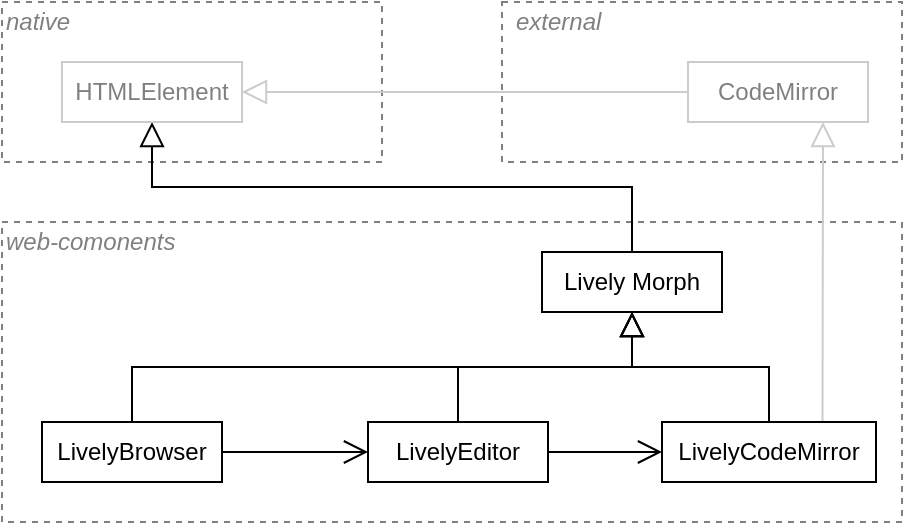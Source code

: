 <mxfile version="12.1.4" type="github" pages="1">
  <diagram name="Page-1" id="97a40813-6b03-0c74-37c1-0168de264b11">
    <mxGraphModel dx="677" dy="478" grid="1" gridSize="10" guides="1" tooltips="1" connect="1" arrows="1" fold="1" page="1" pageScale="1" pageWidth="1169" pageHeight="827" background="#ffffff" math="0" shadow="0">
      <root>
        <mxCell id="0"/>
        <mxCell id="1" parent="0"/>
        <mxCell id="lUxXpUzoLw0f5v7gHDcz-55" value="" style="rounded=0;whiteSpace=wrap;html=1;fillColor=none;dashed=1;strokeColor=#808080;" vertex="1" parent="1">
          <mxGeometry x="30" y="30" width="190" height="80" as="geometry"/>
        </mxCell>
        <mxCell id="lUxXpUzoLw0f5v7gHDcz-57" value="" style="rounded=0;whiteSpace=wrap;html=1;fillColor=none;dashed=1;strokeColor=#808080;" vertex="1" parent="1">
          <mxGeometry x="280" y="30" width="200" height="80" as="geometry"/>
        </mxCell>
        <mxCell id="lUxXpUzoLw0f5v7gHDcz-16" value="" style="rounded=0;whiteSpace=wrap;html=1;fillColor=none;dashed=1;strokeColor=#808080;" vertex="1" parent="1">
          <mxGeometry x="30" y="140" width="450" height="150" as="geometry"/>
        </mxCell>
        <mxCell id="lUxXpUzoLw0f5v7gHDcz-12" style="edgeStyle=orthogonalEdgeStyle;rounded=0;orthogonalLoop=1;jettySize=auto;html=1;exitX=0.5;exitY=0;exitDx=0;exitDy=0;endArrow=block;endFill=0;strokeWidth=1;endSize=10;entryX=0.5;entryY=1;entryDx=0;entryDy=0;" edge="1" parent="1" source="lUxXpUzoLw0f5v7gHDcz-48" target="lUxXpUzoLw0f5v7gHDcz-53">
          <mxGeometry relative="1" as="geometry">
            <mxPoint x="390" y="96" as="targetPoint"/>
            <mxPoint x="90.333" y="249.667" as="sourcePoint"/>
          </mxGeometry>
        </mxCell>
        <mxCell id="lUxXpUzoLw0f5v7gHDcz-13" style="edgeStyle=orthogonalEdgeStyle;rounded=0;orthogonalLoop=1;jettySize=auto;html=1;entryX=0.5;entryY=1;entryDx=0;entryDy=0;endArrow=block;endFill=0;strokeWidth=1;endSize=10;exitX=0.5;exitY=0;exitDx=0;exitDy=0;" edge="1" parent="1" source="lUxXpUzoLw0f5v7gHDcz-43" target="lUxXpUzoLw0f5v7gHDcz-53">
          <mxGeometry relative="1" as="geometry">
            <mxPoint x="280.333" y="96.333" as="targetPoint"/>
            <mxPoint x="255" y="250" as="sourcePoint"/>
          </mxGeometry>
        </mxCell>
        <mxCell id="lUxXpUzoLw0f5v7gHDcz-14" style="edgeStyle=orthogonalEdgeStyle;rounded=0;orthogonalLoop=1;jettySize=auto;html=1;exitX=0.5;exitY=0;exitDx=0;exitDy=0;entryX=0.5;entryY=1;entryDx=0;entryDy=0;endArrow=block;endFill=0;strokeWidth=1;endSize=10;" edge="1" parent="1" source="lUxXpUzoLw0f5v7gHDcz-50" target="lUxXpUzoLw0f5v7gHDcz-53">
          <mxGeometry relative="1" as="geometry">
            <mxPoint x="410.333" y="249.667" as="sourcePoint"/>
            <mxPoint x="280.333" y="96.333" as="targetPoint"/>
          </mxGeometry>
        </mxCell>
        <mxCell id="lUxXpUzoLw0f5v7gHDcz-38" style="edgeStyle=orthogonalEdgeStyle;rounded=0;orthogonalLoop=1;jettySize=auto;html=1;entryX=1;entryY=0.5;entryDx=0;entryDy=0;endArrow=block;endFill=0;endSize=10;strokeWidth=1;exitX=0;exitY=0.5;exitDx=0;exitDy=0;strokeColor=#CCCCCC;" edge="1" parent="1" source="lUxXpUzoLw0f5v7gHDcz-52" target="lUxXpUzoLw0f5v7gHDcz-54">
          <mxGeometry relative="1" as="geometry">
            <mxPoint x="585.333" y="250.0" as="sourcePoint"/>
            <mxPoint x="455.333" y="-23.667" as="targetPoint"/>
          </mxGeometry>
        </mxCell>
        <mxCell id="lUxXpUzoLw0f5v7gHDcz-41" style="edgeStyle=orthogonalEdgeStyle;rounded=0;orthogonalLoop=1;jettySize=auto;html=1;exitX=0.5;exitY=0;exitDx=0;exitDy=0;endArrow=block;endFill=0;endSize=10;strokeWidth=1;" edge="1" parent="1" source="lUxXpUzoLw0f5v7gHDcz-53" target="lUxXpUzoLw0f5v7gHDcz-54">
          <mxGeometry relative="1" as="geometry">
            <mxPoint x="455.333" y="-23.667" as="targetPoint"/>
          </mxGeometry>
        </mxCell>
        <mxCell id="lUxXpUzoLw0f5v7gHDcz-17" value="web-comonents" style="text;html=1;strokeColor=none;fillColor=none;align=left;verticalAlign=middle;whiteSpace=wrap;rounded=0;dashed=1;fontColor=#808080;fontStyle=2" vertex="1" parent="1">
          <mxGeometry x="30" y="140" width="120" height="20" as="geometry"/>
        </mxCell>
        <mxCell id="lUxXpUzoLw0f5v7gHDcz-19" value="" style="endArrow=open;html=1;entryX=0;entryY=0.5;entryDx=0;entryDy=0;endFill=0;endSize=10;" edge="1" parent="1" source="lUxXpUzoLw0f5v7gHDcz-48" target="lUxXpUzoLw0f5v7gHDcz-43">
          <mxGeometry width="50" height="50" relative="1" as="geometry">
            <mxPoint x="150" y="256.5" as="sourcePoint"/>
            <mxPoint x="210" y="256.5" as="targetPoint"/>
          </mxGeometry>
        </mxCell>
        <mxCell id="lUxXpUzoLw0f5v7gHDcz-20" value="" style="endArrow=open;html=1;entryX=0;entryY=0.5;entryDx=0;entryDy=0;exitX=1;exitY=0.5;exitDx=0;exitDy=0;endFill=0;endSize=10;" edge="1" parent="1" source="lUxXpUzoLw0f5v7gHDcz-43" target="lUxXpUzoLw0f5v7gHDcz-50">
          <mxGeometry width="50" height="50" relative="1" as="geometry">
            <mxPoint x="300" y="256.5" as="sourcePoint"/>
            <mxPoint x="350" y="256.5" as="targetPoint"/>
          </mxGeometry>
        </mxCell>
        <mxCell id="lUxXpUzoLw0f5v7gHDcz-21" value="" style="endArrow=block;html=1;endFill=0;endSize=10;entryX=0.75;entryY=1;entryDx=0;entryDy=0;exitX=0.75;exitY=0;exitDx=0;exitDy=0;fontColor=#000000;rounded=0;strokeColor=#CCCCCC;strokeWidth=1;" edge="1" parent="1" source="lUxXpUzoLw0f5v7gHDcz-50" target="lUxXpUzoLw0f5v7gHDcz-52">
          <mxGeometry width="50" height="50" relative="1" as="geometry">
            <mxPoint x="470" y="256.5" as="sourcePoint"/>
            <mxPoint x="540" y="256.5" as="targetPoint"/>
          </mxGeometry>
        </mxCell>
        <mxCell id="lUxXpUzoLw0f5v7gHDcz-43" value="LivelyEditor" style="whiteSpace=wrap;html=1;strokeColor=#000000;fillColor=none;fontStyle=0;startSize=26;" vertex="1" parent="1">
          <mxGeometry x="213" y="240" width="90" height="30" as="geometry"/>
        </mxCell>
        <mxCell id="lUxXpUzoLw0f5v7gHDcz-48" value="LivelyBrowser" style="whiteSpace=wrap;html=1;strokeColor=#000000;fillColor=none;fontStyle=0;startSize=26;" vertex="1" parent="1">
          <mxGeometry x="50" y="240" width="90" height="30" as="geometry"/>
        </mxCell>
        <mxCell id="lUxXpUzoLw0f5v7gHDcz-50" value="&lt;span style=&quot;text-align: left ; white-space: nowrap&quot;&gt;LivelyCodeMirror&lt;/span&gt;" style="whiteSpace=wrap;html=1;strokeColor=#000000;fillColor=none;fontStyle=0;startSize=26;" vertex="1" parent="1">
          <mxGeometry x="360" y="240" width="107" height="30" as="geometry"/>
        </mxCell>
        <mxCell id="lUxXpUzoLw0f5v7gHDcz-52" value="&lt;span style=&quot;text-align: left ; white-space: nowrap&quot;&gt;CodeMirror&lt;/span&gt;" style="whiteSpace=wrap;html=1;fontStyle=0;startSize=26;strokeColor=#CCCCCC;fontColor=#808080;" vertex="1" parent="1">
          <mxGeometry x="373" y="60" width="90" height="30" as="geometry"/>
        </mxCell>
        <mxCell id="lUxXpUzoLw0f5v7gHDcz-53" value="&lt;span style=&quot;white-space: nowrap&quot;&gt;Lively Morph&lt;/span&gt;" style="whiteSpace=wrap;html=1;strokeColor=#000000;fillColor=none;fontStyle=0;startSize=26;" vertex="1" parent="1">
          <mxGeometry x="300" y="155" width="90" height="30" as="geometry"/>
        </mxCell>
        <mxCell id="lUxXpUzoLw0f5v7gHDcz-54" value="&lt;span style=&quot;white-space: nowrap&quot;&gt;HTMLElement&lt;/span&gt;" style="whiteSpace=wrap;html=1;fontStyle=0;startSize=26;strokeColor=#CCCCCC;fontColor=#808080;" vertex="1" parent="1">
          <mxGeometry x="60" y="60" width="90" height="30" as="geometry"/>
        </mxCell>
        <mxCell id="lUxXpUzoLw0f5v7gHDcz-56" value="external" style="text;html=1;strokeColor=none;fillColor=none;align=left;verticalAlign=middle;whiteSpace=wrap;rounded=0;dashed=1;fontColor=#808080;fontStyle=2" vertex="1" parent="1">
          <mxGeometry x="285" y="30" width="120" height="20" as="geometry"/>
        </mxCell>
        <mxCell id="lUxXpUzoLw0f5v7gHDcz-58" value="native" style="text;html=1;strokeColor=none;fillColor=none;align=left;verticalAlign=middle;whiteSpace=wrap;rounded=0;dashed=1;fontColor=#808080;fontStyle=2" vertex="1" parent="1">
          <mxGeometry x="30" y="30" width="120" height="20" as="geometry"/>
        </mxCell>
      </root>
    </mxGraphModel>
  </diagram>
</mxfile>
